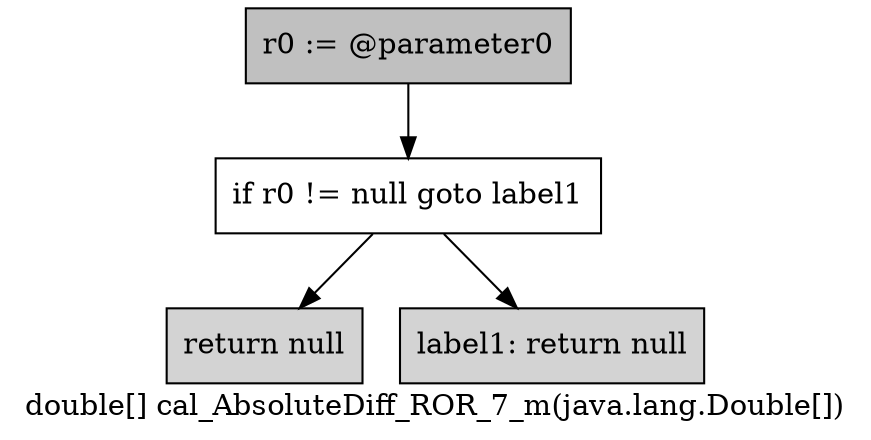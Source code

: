 digraph "double[] cal_AbsoluteDiff_ROR_7_m(java.lang.Double[])" {
    label="double[] cal_AbsoluteDiff_ROR_7_m(java.lang.Double[])";
    node [shape=box];
    "0" [style=filled,fillcolor=gray,label="r0 := @parameter0",];
    "1" [label="if r0 != null goto label1",];
    "0"->"1";
    "2" [style=filled,fillcolor=lightgray,label="return null",];
    "1"->"2";
    "3" [style=filled,fillcolor=lightgray,label="label1: return null",];
    "1"->"3";
}
